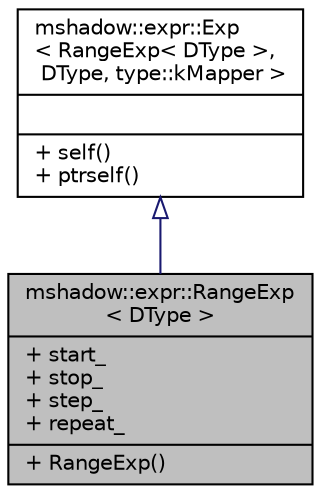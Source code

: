 digraph "mshadow::expr::RangeExp&lt; DType &gt;"
{
 // LATEX_PDF_SIZE
  edge [fontname="Helvetica",fontsize="10",labelfontname="Helvetica",labelfontsize="10"];
  node [fontname="Helvetica",fontsize="10",shape=record];
  Node1 [label="{mshadow::expr::RangeExp\l\< DType \>\n|+ start_\l+ stop_\l+ step_\l+ repeat_\l|+ RangeExp()\l}",height=0.2,width=0.4,color="black", fillcolor="grey75", style="filled", fontcolor="black",tooltip="Generate a range vector similar to python: range(start, stop[, step][, repeat]). If step is positive,..."];
  Node2 -> Node1 [dir="back",color="midnightblue",fontsize="10",style="solid",arrowtail="onormal",fontname="Helvetica"];
  Node2 [label="{mshadow::expr::Exp\l\< RangeExp\< DType \>,\l DType, type::kMapper \>\n||+ self()\l+ ptrself()\l}",height=0.2,width=0.4,color="black", fillcolor="white", style="filled",URL="$structmshadow_1_1expr_1_1Exp.html",tooltip=" "];
}
